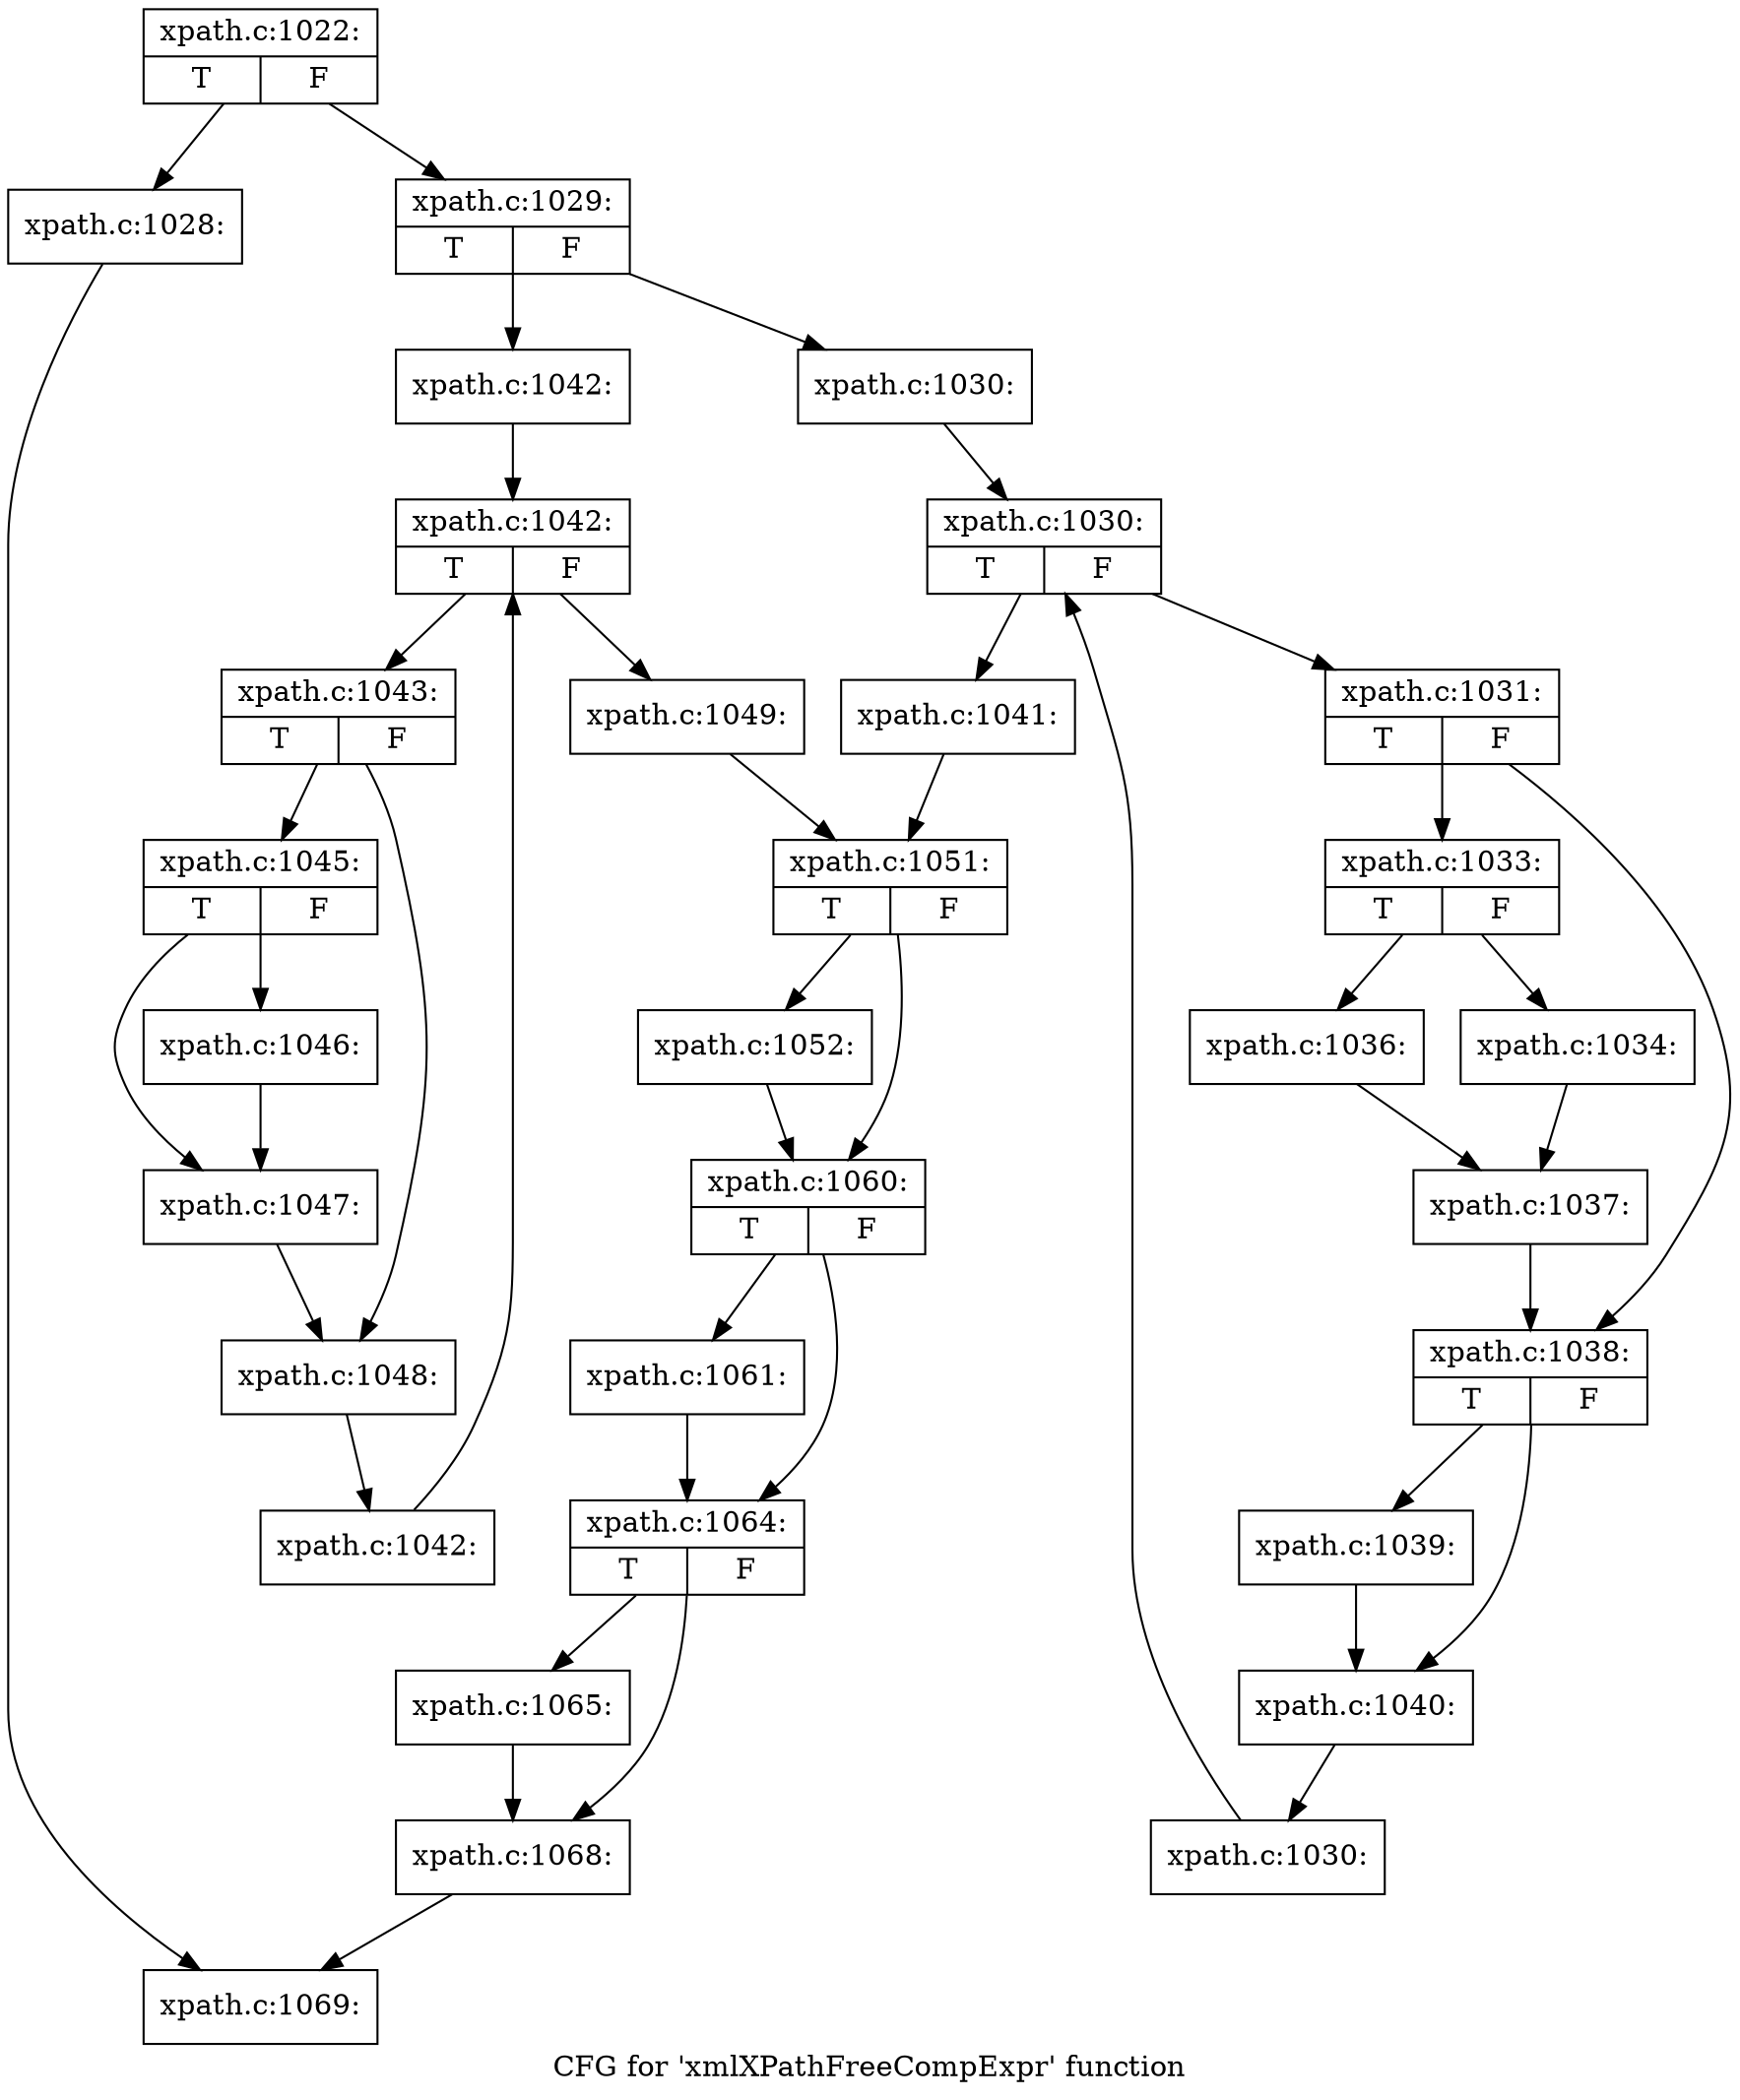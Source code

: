 digraph "CFG for 'xmlXPathFreeCompExpr' function" {
	label="CFG for 'xmlXPathFreeCompExpr' function";

	Node0x46de4a0 [shape=record,label="{xpath.c:1022:|{<s0>T|<s1>F}}"];
	Node0x46de4a0 -> Node0x46e4930;
	Node0x46de4a0 -> Node0x46e4980;
	Node0x46e4930 [shape=record,label="{xpath.c:1028:}"];
	Node0x46e4930 -> Node0x46e3990;
	Node0x46e4980 [shape=record,label="{xpath.c:1029:|{<s0>T|<s1>F}}"];
	Node0x46e4980 -> Node0x46e4d60;
	Node0x46e4980 -> Node0x46e4e00;
	Node0x46e4d60 [shape=record,label="{xpath.c:1030:}"];
	Node0x46e4d60 -> Node0x46e5490;
	Node0x46e5490 [shape=record,label="{xpath.c:1030:|{<s0>T|<s1>F}}"];
	Node0x46e5490 -> Node0x46e5710;
	Node0x46e5490 -> Node0x46e52f0;
	Node0x46e5710 [shape=record,label="{xpath.c:1031:|{<s0>T|<s1>F}}"];
	Node0x46e5710 -> Node0x46e5f50;
	Node0x46e5710 -> Node0x46e5fa0;
	Node0x46e5f50 [shape=record,label="{xpath.c:1033:|{<s0>T|<s1>F}}"];
	Node0x46e5f50 -> Node0x465c8c0;
	Node0x46e5f50 -> Node0x46e6570;
	Node0x465c8c0 [shape=record,label="{xpath.c:1034:}"];
	Node0x465c8c0 -> Node0x46e6520;
	Node0x46e6570 [shape=record,label="{xpath.c:1036:}"];
	Node0x46e6570 -> Node0x46e6520;
	Node0x46e6520 [shape=record,label="{xpath.c:1037:}"];
	Node0x46e6520 -> Node0x46e5fa0;
	Node0x46e5fa0 [shape=record,label="{xpath.c:1038:|{<s0>T|<s1>F}}"];
	Node0x46e5fa0 -> Node0x46e71a0;
	Node0x46e5fa0 -> Node0x46e74d0;
	Node0x46e71a0 [shape=record,label="{xpath.c:1039:}"];
	Node0x46e71a0 -> Node0x46e74d0;
	Node0x46e74d0 [shape=record,label="{xpath.c:1040:}"];
	Node0x46e74d0 -> Node0x46e5680;
	Node0x46e5680 [shape=record,label="{xpath.c:1030:}"];
	Node0x46e5680 -> Node0x46e5490;
	Node0x46e52f0 [shape=record,label="{xpath.c:1041:}"];
	Node0x46e52f0 -> Node0x46e4db0;
	Node0x46e4e00 [shape=record,label="{xpath.c:1042:}"];
	Node0x46e4e00 -> Node0x46e84e0;
	Node0x46e84e0 [shape=record,label="{xpath.c:1042:|{<s0>T|<s1>F}}"];
	Node0x46e84e0 -> Node0x46e8740;
	Node0x46e84e0 -> Node0x46e8380;
	Node0x46e8740 [shape=record,label="{xpath.c:1043:|{<s0>T|<s1>F}}"];
	Node0x46e8740 -> Node0x46e8f00;
	Node0x46e8740 -> Node0x46e8f50;
	Node0x46e8f00 [shape=record,label="{xpath.c:1045:|{<s0>T|<s1>F}}"];
	Node0x46e8f00 -> Node0x46e94e0;
	Node0x46e8f00 -> Node0x46e9530;
	Node0x46e94e0 [shape=record,label="{xpath.c:1046:}"];
	Node0x46e94e0 -> Node0x46e9530;
	Node0x46e9530 [shape=record,label="{xpath.c:1047:}"];
	Node0x46e9530 -> Node0x46e8f50;
	Node0x46e8f50 [shape=record,label="{xpath.c:1048:}"];
	Node0x46e8f50 -> Node0x46e86f0;
	Node0x46e86f0 [shape=record,label="{xpath.c:1042:}"];
	Node0x46e86f0 -> Node0x46e84e0;
	Node0x46e8380 [shape=record,label="{xpath.c:1049:}"];
	Node0x46e8380 -> Node0x46e4db0;
	Node0x46e4db0 [shape=record,label="{xpath.c:1051:|{<s0>T|<s1>F}}"];
	Node0x46e4db0 -> Node0x46ea530;
	Node0x46e4db0 -> Node0x46ea860;
	Node0x46ea530 [shape=record,label="{xpath.c:1052:}"];
	Node0x46ea530 -> Node0x46ea860;
	Node0x46ea860 [shape=record,label="{xpath.c:1060:|{<s0>T|<s1>F}}"];
	Node0x46ea860 -> Node0x46eb010;
	Node0x46ea860 -> Node0x46eb060;
	Node0x46eb010 [shape=record,label="{xpath.c:1061:}"];
	Node0x46eb010 -> Node0x46eb060;
	Node0x46eb060 [shape=record,label="{xpath.c:1064:|{<s0>T|<s1>F}}"];
	Node0x46eb060 -> Node0x46eb8d0;
	Node0x46eb060 -> Node0x46ebbc0;
	Node0x46eb8d0 [shape=record,label="{xpath.c:1065:}"];
	Node0x46eb8d0 -> Node0x46ebbc0;
	Node0x46ebbc0 [shape=record,label="{xpath.c:1068:}"];
	Node0x46ebbc0 -> Node0x46e3990;
	Node0x46e3990 [shape=record,label="{xpath.c:1069:}"];
}
